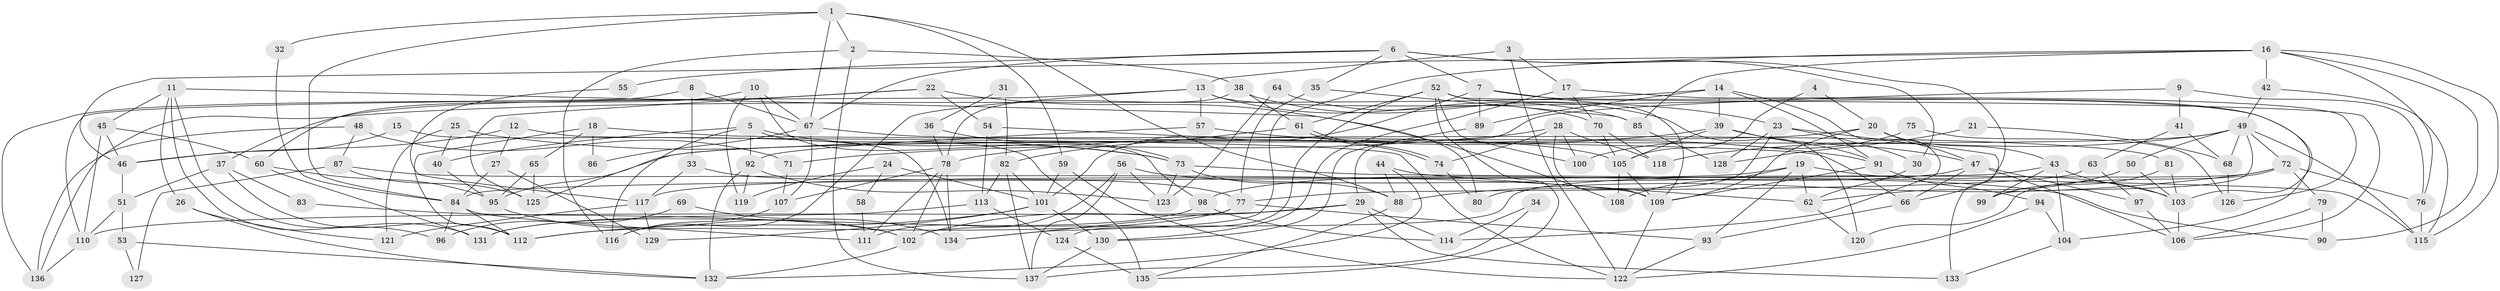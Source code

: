 // coarse degree distribution, {11: 0.010526315789473684, 4: 0.14736842105263157, 7: 0.07368421052631578, 5: 0.15789473684210525, 8: 0.042105263157894736, 9: 0.031578947368421054, 3: 0.25263157894736843, 6: 0.11578947368421053, 2: 0.12631578947368421, 10: 0.042105263157894736}
// Generated by graph-tools (version 1.1) at 2025/24/03/03/25 07:24:01]
// undirected, 137 vertices, 274 edges
graph export_dot {
graph [start="1"]
  node [color=gray90,style=filled];
  1;
  2;
  3;
  4;
  5;
  6;
  7;
  8;
  9;
  10;
  11;
  12;
  13;
  14;
  15;
  16;
  17;
  18;
  19;
  20;
  21;
  22;
  23;
  24;
  25;
  26;
  27;
  28;
  29;
  30;
  31;
  32;
  33;
  34;
  35;
  36;
  37;
  38;
  39;
  40;
  41;
  42;
  43;
  44;
  45;
  46;
  47;
  48;
  49;
  50;
  51;
  52;
  53;
  54;
  55;
  56;
  57;
  58;
  59;
  60;
  61;
  62;
  63;
  64;
  65;
  66;
  67;
  68;
  69;
  70;
  71;
  72;
  73;
  74;
  75;
  76;
  77;
  78;
  79;
  80;
  81;
  82;
  83;
  84;
  85;
  86;
  87;
  88;
  89;
  90;
  91;
  92;
  93;
  94;
  95;
  96;
  97;
  98;
  99;
  100;
  101;
  102;
  103;
  104;
  105;
  106;
  107;
  108;
  109;
  110;
  111;
  112;
  113;
  114;
  115;
  116;
  117;
  118;
  119;
  120;
  121;
  122;
  123;
  124;
  125;
  126;
  127;
  128;
  129;
  130;
  131;
  132;
  133;
  134;
  135;
  136;
  137;
  1 -- 84;
  1 -- 88;
  1 -- 2;
  1 -- 32;
  1 -- 59;
  1 -- 67;
  2 -- 116;
  2 -- 38;
  2 -- 137;
  3 -- 13;
  3 -- 122;
  3 -- 17;
  4 -- 105;
  4 -- 20;
  5 -- 135;
  5 -- 92;
  5 -- 40;
  5 -- 73;
  5 -- 116;
  6 -- 7;
  6 -- 35;
  6 -- 30;
  6 -- 55;
  6 -- 66;
  6 -- 67;
  7 -- 103;
  7 -- 101;
  7 -- 23;
  7 -- 89;
  8 -- 33;
  8 -- 67;
  8 -- 136;
  9 -- 76;
  9 -- 29;
  9 -- 41;
  10 -- 60;
  10 -- 67;
  10 -- 98;
  10 -- 119;
  11 -- 45;
  11 -- 108;
  11 -- 26;
  11 -- 96;
  11 -- 131;
  12 -- 46;
  12 -- 27;
  12 -- 122;
  13 -- 116;
  13 -- 110;
  13 -- 57;
  13 -- 85;
  13 -- 104;
  14 -- 136;
  14 -- 39;
  14 -- 89;
  14 -- 91;
  14 -- 114;
  15 -- 134;
  15 -- 46;
  16 -- 42;
  16 -- 115;
  16 -- 46;
  16 -- 76;
  16 -- 85;
  16 -- 90;
  16 -- 134;
  17 -- 130;
  17 -- 70;
  17 -- 126;
  18 -- 65;
  18 -- 66;
  18 -- 86;
  18 -- 112;
  19 -- 62;
  19 -- 93;
  19 -- 103;
  19 -- 108;
  19 -- 117;
  20 -- 43;
  20 -- 125;
  20 -- 47;
  20 -- 109;
  21 -- 128;
  21 -- 68;
  22 -- 54;
  22 -- 80;
  22 -- 37;
  22 -- 125;
  23 -- 133;
  23 -- 30;
  23 -- 80;
  23 -- 128;
  24 -- 101;
  24 -- 119;
  24 -- 58;
  25 -- 40;
  25 -- 73;
  25 -- 121;
  26 -- 132;
  26 -- 121;
  27 -- 84;
  27 -- 129;
  28 -- 109;
  28 -- 118;
  28 -- 71;
  28 -- 74;
  28 -- 100;
  29 -- 102;
  29 -- 114;
  29 -- 110;
  29 -- 133;
  30 -- 62;
  31 -- 82;
  31 -- 36;
  32 -- 84;
  33 -- 77;
  33 -- 117;
  34 -- 114;
  34 -- 137;
  35 -- 77;
  35 -- 85;
  36 -- 73;
  36 -- 78;
  37 -- 112;
  37 -- 51;
  37 -- 83;
  38 -- 61;
  38 -- 78;
  38 -- 120;
  39 -- 47;
  39 -- 91;
  39 -- 78;
  39 -- 105;
  40 -- 95;
  41 -- 63;
  41 -- 68;
  42 -- 49;
  42 -- 115;
  43 -- 104;
  43 -- 103;
  43 -- 84;
  43 -- 99;
  44 -- 62;
  44 -- 88;
  44 -- 132;
  45 -- 110;
  45 -- 60;
  45 -- 46;
  46 -- 51;
  47 -- 106;
  47 -- 66;
  47 -- 97;
  47 -- 98;
  48 -- 71;
  48 -- 136;
  48 -- 87;
  49 -- 50;
  49 -- 115;
  49 -- 68;
  49 -- 72;
  49 -- 95;
  49 -- 99;
  49 -- 118;
  50 -- 103;
  50 -- 62;
  51 -- 53;
  51 -- 110;
  52 -- 109;
  52 -- 61;
  52 -- 100;
  52 -- 106;
  52 -- 124;
  52 -- 135;
  53 -- 132;
  53 -- 127;
  54 -- 113;
  54 -- 105;
  55 -- 117;
  56 -- 137;
  56 -- 111;
  56 -- 90;
  56 -- 123;
  57 -- 91;
  57 -- 92;
  58 -- 111;
  59 -- 101;
  59 -- 122;
  60 -- 131;
  60 -- 95;
  61 -- 82;
  61 -- 74;
  61 -- 74;
  62 -- 120;
  63 -- 97;
  63 -- 77;
  64 -- 123;
  64 -- 70;
  65 -- 125;
  65 -- 95;
  66 -- 93;
  67 -- 81;
  67 -- 86;
  67 -- 107;
  68 -- 126;
  69 -- 96;
  69 -- 134;
  70 -- 105;
  70 -- 118;
  71 -- 107;
  72 -- 79;
  72 -- 76;
  72 -- 88;
  72 -- 102;
  72 -- 120;
  73 -- 123;
  73 -- 88;
  73 -- 115;
  74 -- 80;
  75 -- 100;
  75 -- 126;
  76 -- 115;
  77 -- 134;
  77 -- 93;
  77 -- 112;
  78 -- 102;
  78 -- 107;
  78 -- 111;
  78 -- 134;
  79 -- 106;
  79 -- 90;
  81 -- 99;
  81 -- 103;
  82 -- 113;
  82 -- 137;
  82 -- 101;
  83 -- 102;
  84 -- 112;
  84 -- 96;
  84 -- 111;
  85 -- 128;
  87 -- 109;
  87 -- 125;
  87 -- 127;
  88 -- 135;
  89 -- 130;
  91 -- 109;
  91 -- 94;
  92 -- 132;
  92 -- 119;
  92 -- 123;
  93 -- 122;
  94 -- 122;
  94 -- 104;
  95 -- 102;
  97 -- 106;
  98 -- 114;
  98 -- 131;
  101 -- 112;
  101 -- 129;
  101 -- 130;
  102 -- 132;
  103 -- 106;
  104 -- 133;
  105 -- 109;
  105 -- 108;
  107 -- 116;
  109 -- 122;
  110 -- 136;
  113 -- 131;
  113 -- 124;
  117 -- 121;
  117 -- 129;
  124 -- 135;
  130 -- 137;
}
